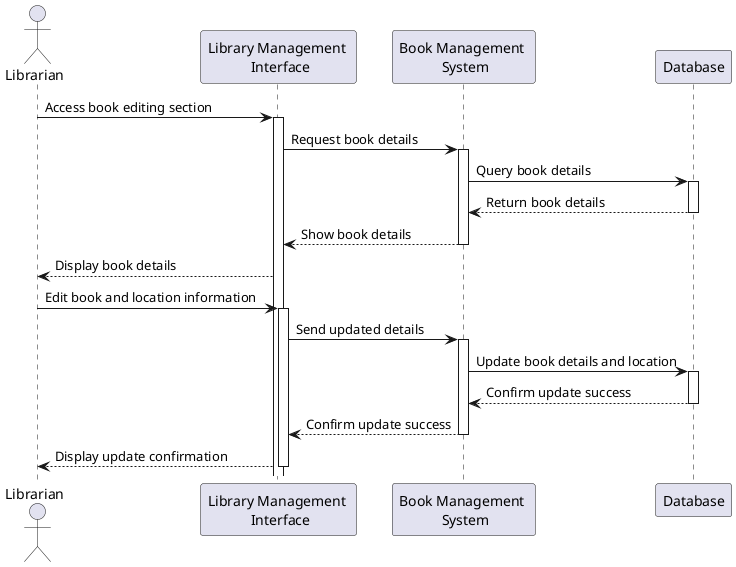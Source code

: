@startuml
actor Librarian
participant "Library Management \n Interface" as LMI
participant "Book Management \n System" as BMS
participant Database

Librarian -> LMI : Access book editing section
activate LMI

LMI -> BMS : Request book details
activate BMS

BMS -> Database : Query book details
activate Database
Database --> BMS : Return book details
deactivate Database

BMS --> LMI : Show book details
deactivate BMS

LMI --> Librarian : Display book details
Librarian -> LMI : Edit book and location information
activate LMI

LMI -> BMS : Send updated details
activate BMS

BMS -> Database : Update book details and location
activate Database
Database --> BMS : Confirm update success
deactivate Database

BMS --> LMI : Confirm update success
deactivate BMS

LMI --> Librarian : Display update confirmation
deactivate LMI

@enduml
